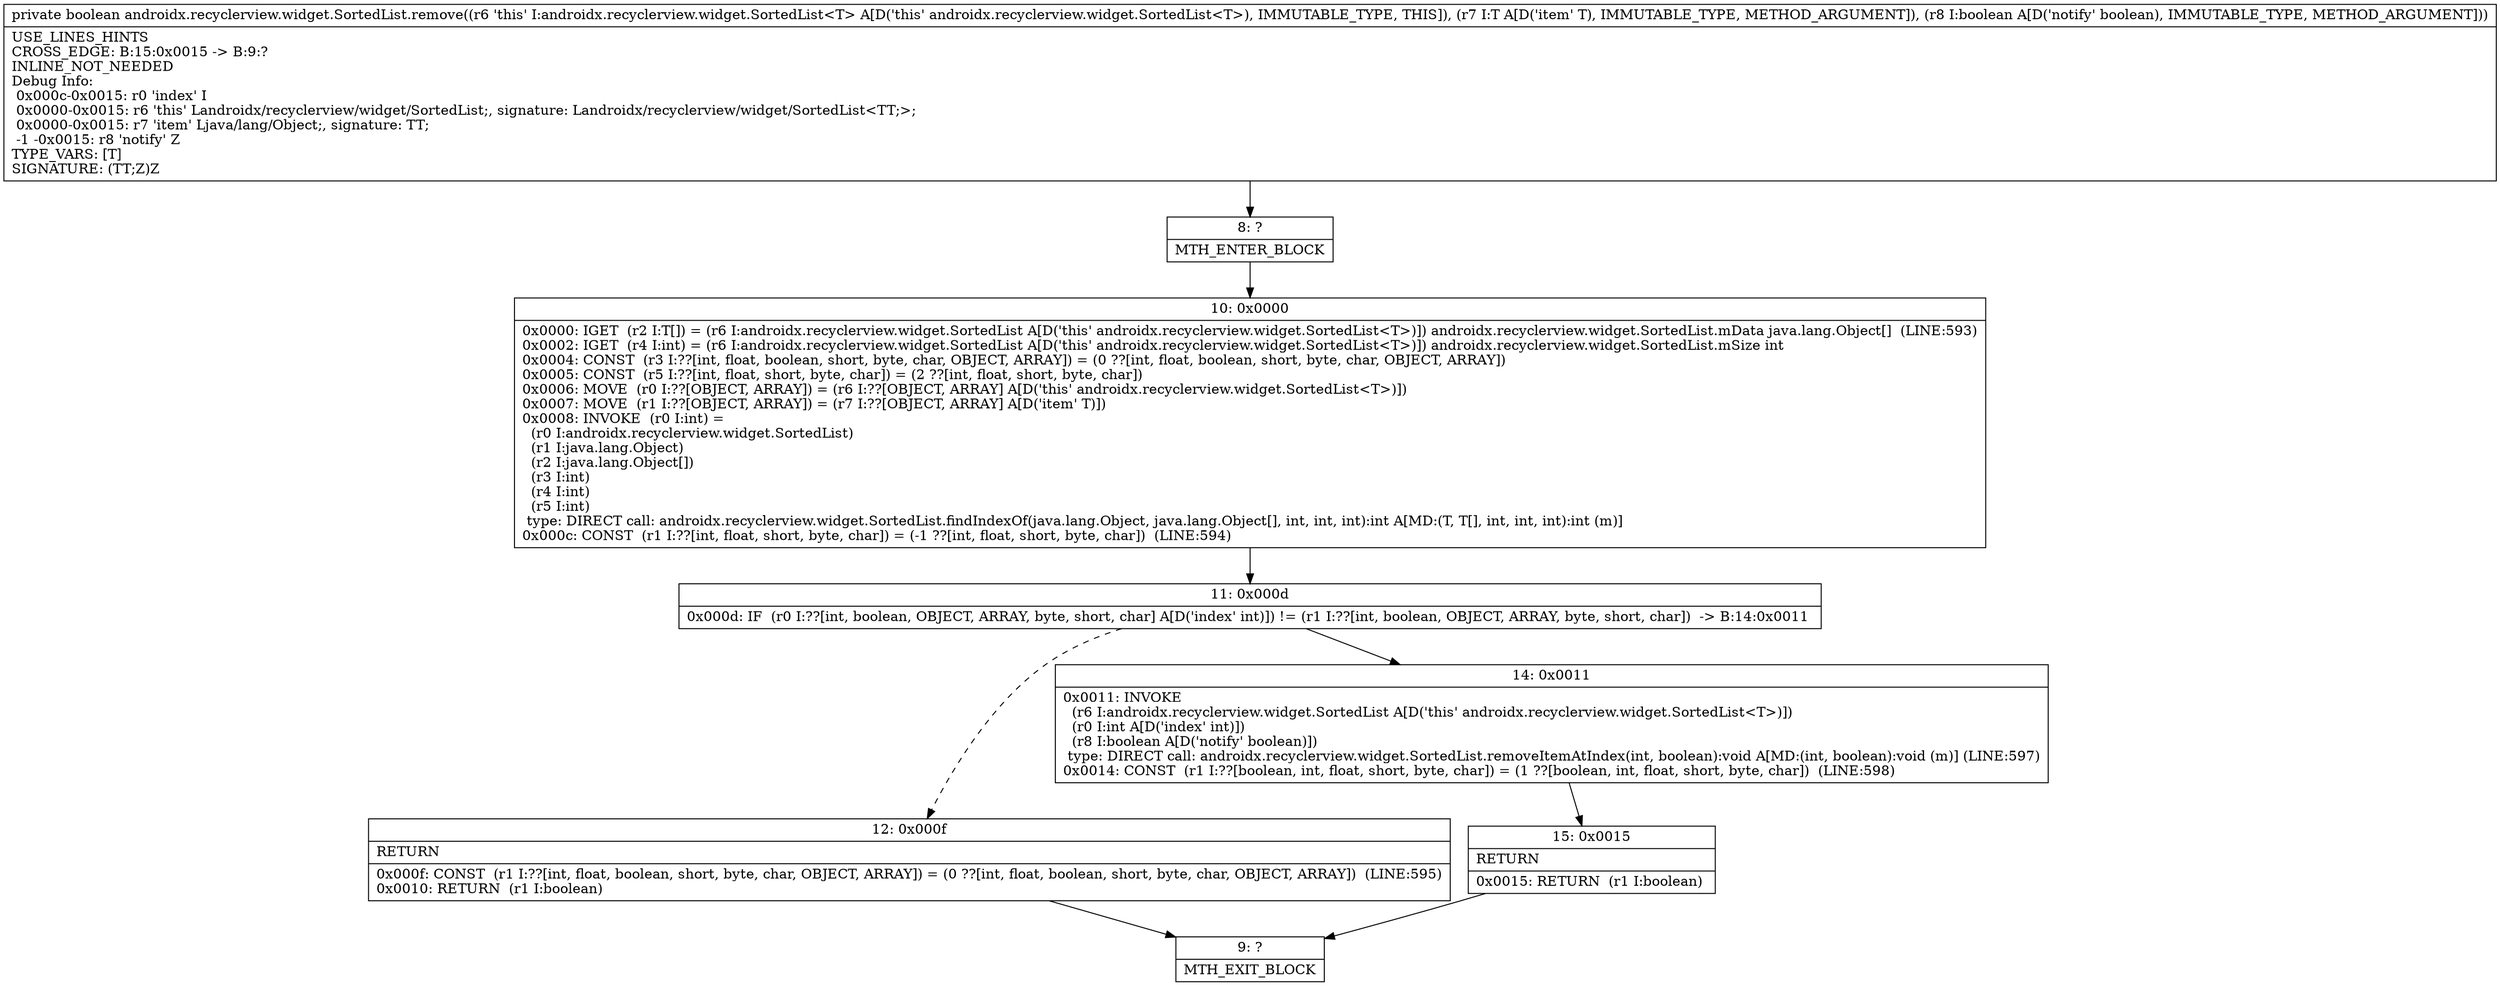 digraph "CFG forandroidx.recyclerview.widget.SortedList.remove(Ljava\/lang\/Object;Z)Z" {
Node_8 [shape=record,label="{8\:\ ?|MTH_ENTER_BLOCK\l}"];
Node_10 [shape=record,label="{10\:\ 0x0000|0x0000: IGET  (r2 I:T[]) = (r6 I:androidx.recyclerview.widget.SortedList A[D('this' androidx.recyclerview.widget.SortedList\<T\>)]) androidx.recyclerview.widget.SortedList.mData java.lang.Object[]  (LINE:593)\l0x0002: IGET  (r4 I:int) = (r6 I:androidx.recyclerview.widget.SortedList A[D('this' androidx.recyclerview.widget.SortedList\<T\>)]) androidx.recyclerview.widget.SortedList.mSize int \l0x0004: CONST  (r3 I:??[int, float, boolean, short, byte, char, OBJECT, ARRAY]) = (0 ??[int, float, boolean, short, byte, char, OBJECT, ARRAY]) \l0x0005: CONST  (r5 I:??[int, float, short, byte, char]) = (2 ??[int, float, short, byte, char]) \l0x0006: MOVE  (r0 I:??[OBJECT, ARRAY]) = (r6 I:??[OBJECT, ARRAY] A[D('this' androidx.recyclerview.widget.SortedList\<T\>)]) \l0x0007: MOVE  (r1 I:??[OBJECT, ARRAY]) = (r7 I:??[OBJECT, ARRAY] A[D('item' T)]) \l0x0008: INVOKE  (r0 I:int) = \l  (r0 I:androidx.recyclerview.widget.SortedList)\l  (r1 I:java.lang.Object)\l  (r2 I:java.lang.Object[])\l  (r3 I:int)\l  (r4 I:int)\l  (r5 I:int)\l type: DIRECT call: androidx.recyclerview.widget.SortedList.findIndexOf(java.lang.Object, java.lang.Object[], int, int, int):int A[MD:(T, T[], int, int, int):int (m)]\l0x000c: CONST  (r1 I:??[int, float, short, byte, char]) = (\-1 ??[int, float, short, byte, char])  (LINE:594)\l}"];
Node_11 [shape=record,label="{11\:\ 0x000d|0x000d: IF  (r0 I:??[int, boolean, OBJECT, ARRAY, byte, short, char] A[D('index' int)]) != (r1 I:??[int, boolean, OBJECT, ARRAY, byte, short, char])  \-\> B:14:0x0011 \l}"];
Node_12 [shape=record,label="{12\:\ 0x000f|RETURN\l|0x000f: CONST  (r1 I:??[int, float, boolean, short, byte, char, OBJECT, ARRAY]) = (0 ??[int, float, boolean, short, byte, char, OBJECT, ARRAY])  (LINE:595)\l0x0010: RETURN  (r1 I:boolean) \l}"];
Node_9 [shape=record,label="{9\:\ ?|MTH_EXIT_BLOCK\l}"];
Node_14 [shape=record,label="{14\:\ 0x0011|0x0011: INVOKE  \l  (r6 I:androidx.recyclerview.widget.SortedList A[D('this' androidx.recyclerview.widget.SortedList\<T\>)])\l  (r0 I:int A[D('index' int)])\l  (r8 I:boolean A[D('notify' boolean)])\l type: DIRECT call: androidx.recyclerview.widget.SortedList.removeItemAtIndex(int, boolean):void A[MD:(int, boolean):void (m)] (LINE:597)\l0x0014: CONST  (r1 I:??[boolean, int, float, short, byte, char]) = (1 ??[boolean, int, float, short, byte, char])  (LINE:598)\l}"];
Node_15 [shape=record,label="{15\:\ 0x0015|RETURN\l|0x0015: RETURN  (r1 I:boolean) \l}"];
MethodNode[shape=record,label="{private boolean androidx.recyclerview.widget.SortedList.remove((r6 'this' I:androidx.recyclerview.widget.SortedList\<T\> A[D('this' androidx.recyclerview.widget.SortedList\<T\>), IMMUTABLE_TYPE, THIS]), (r7 I:T A[D('item' T), IMMUTABLE_TYPE, METHOD_ARGUMENT]), (r8 I:boolean A[D('notify' boolean), IMMUTABLE_TYPE, METHOD_ARGUMENT]))  | USE_LINES_HINTS\lCROSS_EDGE: B:15:0x0015 \-\> B:9:?\lINLINE_NOT_NEEDED\lDebug Info:\l  0x000c\-0x0015: r0 'index' I\l  0x0000\-0x0015: r6 'this' Landroidx\/recyclerview\/widget\/SortedList;, signature: Landroidx\/recyclerview\/widget\/SortedList\<TT;\>;\l  0x0000\-0x0015: r7 'item' Ljava\/lang\/Object;, signature: TT;\l  \-1 \-0x0015: r8 'notify' Z\lTYPE_VARS: [T]\lSIGNATURE: (TT;Z)Z\l}"];
MethodNode -> Node_8;Node_8 -> Node_10;
Node_10 -> Node_11;
Node_11 -> Node_12[style=dashed];
Node_11 -> Node_14;
Node_12 -> Node_9;
Node_14 -> Node_15;
Node_15 -> Node_9;
}

